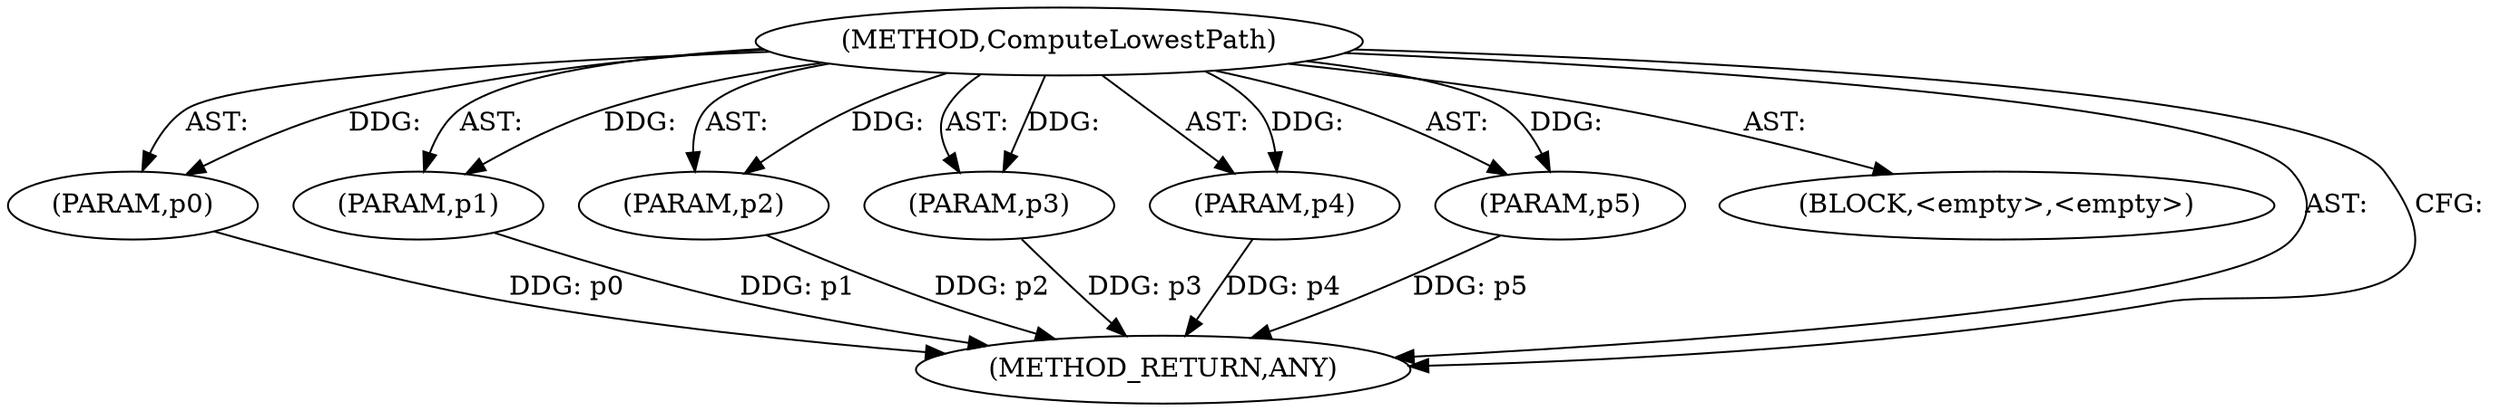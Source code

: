 digraph "ComputeLowestPath" {  
"283" [label = <(METHOD,ComputeLowestPath)> ]
"284" [label = <(PARAM,p0)> ]
"285" [label = <(PARAM,p1)> ]
"286" [label = <(PARAM,p2)> ]
"287" [label = <(PARAM,p3)> ]
"288" [label = <(PARAM,p4)> ]
"289" [label = <(PARAM,p5)> ]
"290" [label = <(BLOCK,&lt;empty&gt;,&lt;empty&gt;)> ]
"291" [label = <(METHOD_RETURN,ANY)> ]
  "283" -> "284"  [ label = "AST: "] 
  "283" -> "285"  [ label = "AST: "] 
  "283" -> "290"  [ label = "AST: "] 
  "283" -> "286"  [ label = "AST: "] 
  "283" -> "291"  [ label = "AST: "] 
  "283" -> "287"  [ label = "AST: "] 
  "283" -> "288"  [ label = "AST: "] 
  "283" -> "289"  [ label = "AST: "] 
  "283" -> "291"  [ label = "CFG: "] 
  "284" -> "291"  [ label = "DDG: p0"] 
  "285" -> "291"  [ label = "DDG: p1"] 
  "286" -> "291"  [ label = "DDG: p2"] 
  "287" -> "291"  [ label = "DDG: p3"] 
  "288" -> "291"  [ label = "DDG: p4"] 
  "289" -> "291"  [ label = "DDG: p5"] 
  "283" -> "284"  [ label = "DDG: "] 
  "283" -> "285"  [ label = "DDG: "] 
  "283" -> "286"  [ label = "DDG: "] 
  "283" -> "287"  [ label = "DDG: "] 
  "283" -> "288"  [ label = "DDG: "] 
  "283" -> "289"  [ label = "DDG: "] 
}
